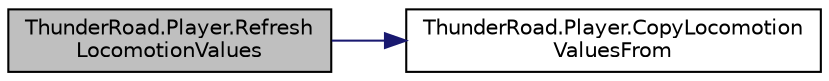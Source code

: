 digraph "ThunderRoad.Player.RefreshLocomotionValues"
{
 // LATEX_PDF_SIZE
  edge [fontname="Helvetica",fontsize="10",labelfontname="Helvetica",labelfontsize="10"];
  node [fontname="Helvetica",fontsize="10",shape=record];
  rankdir="LR";
  Node1 [label="ThunderRoad.Player.Refresh\lLocomotionValues",height=0.2,width=0.4,color="black", fillcolor="grey75", style="filled", fontcolor="black",tooltip="Refreshes the locomotion values."];
  Node1 -> Node2 [color="midnightblue",fontsize="10",style="solid",fontname="Helvetica"];
  Node2 [label="ThunderRoad.Player.CopyLocomotion\lValuesFrom",height=0.2,width=0.4,color="black", fillcolor="white", style="filled",URL="$class_thunder_road_1_1_player.html#ac71e62c7cca90dfba098b4dc8a30a0dd",tooltip="Copies the locomotion values from."];
}
